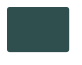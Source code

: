 @startuml

skinparam ClassBackgroundColor #DarkSlateGray
skinparam ClassFontColor #DarkSlateGray
skinparam ClassBorderColor #DarkSlateGray

skinparam ClassStereotypeFontSize 0
skinparam CircledCharacterFontSize 0
skinparam CircledCharacterRadius 0
skinparam ClassBorderThickness 0
skinparam Shadowing false

class Dummy

@enduml